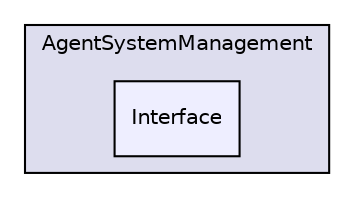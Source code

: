 digraph "D:/Work/Programmieren/Java/D-MARLA/Implementation/MARLA-Client/AgentSystemManagement/src/AgentSystemManagement/Interface" {
  compound=true
  node [ fontsize="10", fontname="Helvetica"];
  edge [ labelfontsize="10", labelfontname="Helvetica"];
  subgraph clusterdir_a017c0b5de1b388216ab11cd7407ab8b {
    graph [ bgcolor="#ddddee", pencolor="black", label="AgentSystemManagement" fontname="Helvetica", fontsize="10", URL="dir_a017c0b5de1b388216ab11cd7407ab8b.html"]
  dir_9767fe093e3fa9059e4e48ef0fe4b659 [shape=box, label="Interface", style="filled", fillcolor="#eeeeff", pencolor="black", URL="dir_9767fe093e3fa9059e4e48ef0fe4b659.html"];
  }
}

